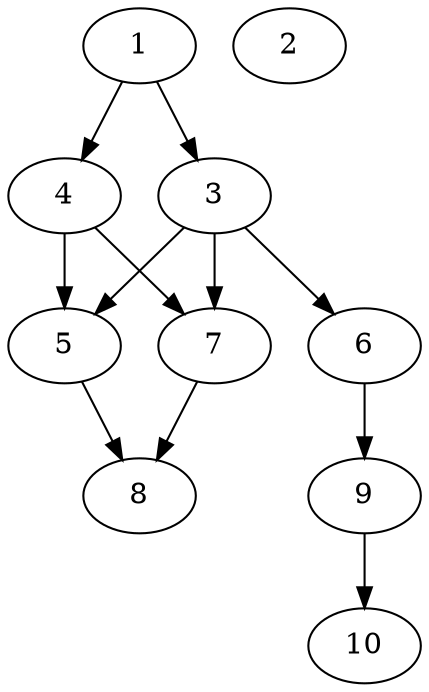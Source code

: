// DAG automatically generated by daggen at Thu Oct  3 13:58:04 2019
// ./daggen --dot -n 10 --ccr 0.4 --fat 0.5 --regular 0.9 --density 0.7 --mindata 5242880 --maxdata 52428800 
digraph G {
  1 [size="122741760", alpha="0.02", expect_size="49096704"] 
  1 -> 3 [size ="49096704"]
  1 -> 4 [size ="49096704"]
  2 [size="21178880", alpha="0.14", expect_size="8471552"] 
  3 [size="95129600", alpha="0.13", expect_size="38051840"] 
  3 -> 5 [size ="38051840"]
  3 -> 6 [size ="38051840"]
  3 -> 7 [size ="38051840"]
  4 [size="68971520", alpha="0.13", expect_size="27588608"] 
  4 -> 5 [size ="27588608"]
  4 -> 7 [size ="27588608"]
  5 [size="96394240", alpha="0.16", expect_size="38557696"] 
  5 -> 8 [size ="38557696"]
  6 [size="129029120", alpha="0.11", expect_size="51611648"] 
  6 -> 9 [size ="51611648"]
  7 [size="121914880", alpha="0.17", expect_size="48765952"] 
  7 -> 8 [size ="48765952"]
  8 [size="14179840", alpha="0.17", expect_size="5671936"] 
  9 [size="117483520", alpha="0.07", expect_size="46993408"] 
  9 -> 10 [size ="46993408"]
  10 [size="31052800", alpha="0.16", expect_size="12421120"] 
}
